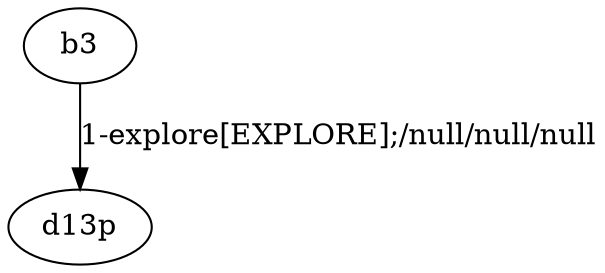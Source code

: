# Total number of goals covered by this test: 1
# b3 --> d13p

digraph g {
"b3" -> "d13p" [label = "1-explore[EXPLORE];/null/null/null"];
}